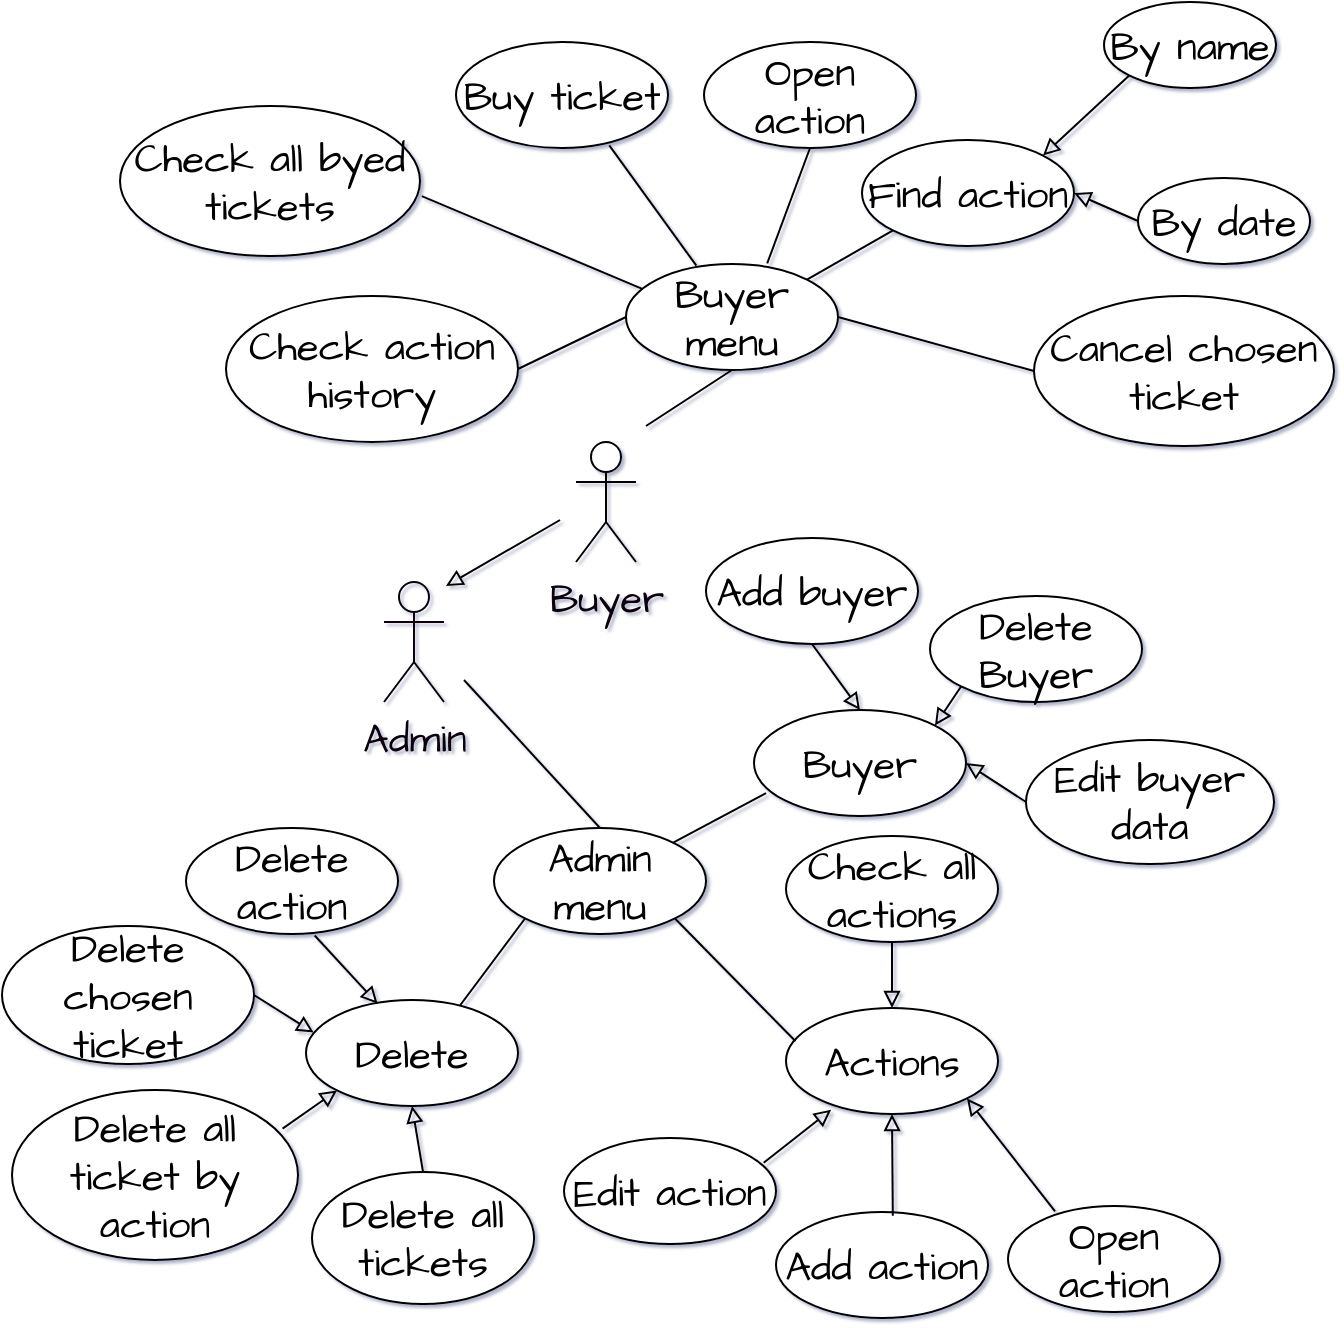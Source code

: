 <mxfile version="21.1.8" type="device">
  <diagram name="Страница 1" id="ebYBxGvxtz_Oh3nTVKpT">
    <mxGraphModel dx="1562" dy="837" grid="0" gridSize="10" guides="1" tooltips="1" connect="1" arrows="1" fold="1" page="1" pageScale="1" pageWidth="1000" pageHeight="1000" background="none" math="0" shadow="1">
      <root>
        <mxCell id="0" />
        <mxCell id="1" parent="0" />
        <mxCell id="l6pqS2dVSHnxyNAQUy2T-1" value="&lt;font color=&quot;#080008&quot;&gt;Admin&lt;/font&gt;" style="shape=umlActor;verticalLabelPosition=bottom;verticalAlign=top;html=1;outlineConnect=0;hachureGap=4;strokeColor=#080008;fontFamily=Architects Daughter;fontSource=https%3A%2F%2Ffonts.googleapis.com%2Fcss%3Ffamily%3DArchitects%2BDaughter;fontSize=20;fontColor=#EEEEEE;fillColor=none;rounded=1;" parent="1" vertex="1">
          <mxGeometry x="338" y="446" width="30" height="60" as="geometry" />
        </mxCell>
        <mxCell id="l6pqS2dVSHnxyNAQUy2T-2" value="&lt;font color=&quot;#080008&quot;&gt;Buyer&lt;/font&gt;" style="shape=umlActor;verticalLabelPosition=bottom;verticalAlign=top;html=1;outlineConnect=0;hachureGap=4;strokeColor=#030303;fontFamily=Architects Daughter;fontSource=https%3A%2F%2Ffonts.googleapis.com%2Fcss%3Ffamily%3DArchitects%2BDaughter;fontSize=20;fontColor=#EEEEEE;fillColor=default;rounded=1;" parent="1" vertex="1">
          <mxGeometry x="434" y="376" width="30" height="60" as="geometry" />
        </mxCell>
        <mxCell id="l6pqS2dVSHnxyNAQUy2T-8" value="" style="endArrow=none;html=1;rounded=1;hachureGap=4;fontFamily=Architects Daughter;fontSource=https%3A%2F%2Ffonts.googleapis.com%2Fcss%3Ffamily%3DArchitects%2BDaughter;fontSize=16;entryX=0.5;entryY=1;entryDx=0;entryDy=0;" parent="1" target="l6pqS2dVSHnxyNAQUy2T-11" edge="1">
          <mxGeometry width="50" height="50" relative="1" as="geometry">
            <mxPoint x="469" y="368" as="sourcePoint" />
            <mxPoint x="543" y="317.0" as="targetPoint" />
          </mxGeometry>
        </mxCell>
        <mxCell id="l6pqS2dVSHnxyNAQUy2T-11" value="Buyer menu" style="ellipse;whiteSpace=wrap;html=1;hachureGap=4;fontFamily=Architects Daughter;fontSource=https%3A%2F%2Ffonts.googleapis.com%2Fcss%3Ffamily%3DArchitects%2BDaughter;fontSize=20;rounded=1;" parent="1" vertex="1">
          <mxGeometry x="459" y="287" width="106" height="53" as="geometry" />
        </mxCell>
        <mxCell id="l6pqS2dVSHnxyNAQUy2T-14" value="" style="endArrow=none;html=1;rounded=1;hachureGap=4;fontFamily=Architects Daughter;fontSource=https%3A%2F%2Ffonts.googleapis.com%2Fcss%3Ffamily%3DArchitects%2BDaughter;fontSize=16;entryX=1;entryY=0.5;entryDx=0;entryDy=0;exitX=0;exitY=0.5;exitDx=0;exitDy=0;" parent="1" source="l6pqS2dVSHnxyNAQUy2T-11" target="l6pqS2dVSHnxyNAQUy2T-15" edge="1">
          <mxGeometry width="50" height="50" relative="1" as="geometry">
            <mxPoint x="408" y="298" as="sourcePoint" />
            <mxPoint x="514" y="240" as="targetPoint" />
          </mxGeometry>
        </mxCell>
        <mxCell id="l6pqS2dVSHnxyNAQUy2T-15" value="Check action history" style="ellipse;whiteSpace=wrap;html=1;hachureGap=4;fontFamily=Architects Daughter;fontSource=https%3A%2F%2Ffonts.googleapis.com%2Fcss%3Ffamily%3DArchitects%2BDaughter;fontSize=20;rounded=1;" parent="1" vertex="1">
          <mxGeometry x="259" y="303" width="146" height="73" as="geometry" />
        </mxCell>
        <mxCell id="l6pqS2dVSHnxyNAQUy2T-16" value="Find action" style="ellipse;whiteSpace=wrap;html=1;hachureGap=4;fontFamily=Architects Daughter;fontSource=https%3A%2F%2Ffonts.googleapis.com%2Fcss%3Ffamily%3DArchitects%2BDaughter;fontSize=20;rounded=1;" parent="1" vertex="1">
          <mxGeometry x="577" y="225" width="106" height="53" as="geometry" />
        </mxCell>
        <mxCell id="l6pqS2dVSHnxyNAQUy2T-17" value="" style="endArrow=none;html=1;rounded=1;hachureGap=4;fontFamily=Architects Daughter;fontSource=https%3A%2F%2Ffonts.googleapis.com%2Fcss%3Ffamily%3DArchitects%2BDaughter;fontSize=16;exitX=1;exitY=0;exitDx=0;exitDy=0;entryX=0;entryY=1;entryDx=0;entryDy=0;" parent="1" source="l6pqS2dVSHnxyNAQUy2T-11" target="l6pqS2dVSHnxyNAQUy2T-16" edge="1">
          <mxGeometry width="50" height="50" relative="1" as="geometry">
            <mxPoint x="522" y="297" as="sourcePoint" />
            <mxPoint x="522" y="22" as="targetPoint" />
          </mxGeometry>
        </mxCell>
        <mxCell id="l6pqS2dVSHnxyNAQUy2T-19" value="" style="endArrow=block;html=1;rounded=1;hachureGap=4;fontFamily=Architects Daughter;fontSource=https%3A%2F%2Ffonts.googleapis.com%2Fcss%3Ffamily%3DArchitects%2BDaughter;fontSize=16;entryX=1;entryY=0;entryDx=0;entryDy=0;exitX=0;exitY=1;exitDx=0;exitDy=0;endFill=0;" parent="1" source="l6pqS2dVSHnxyNAQUy2T-20" target="l6pqS2dVSHnxyNAQUy2T-16" edge="1">
          <mxGeometry width="50" height="50" relative="1" as="geometry">
            <mxPoint x="710" y="192" as="sourcePoint" />
            <mxPoint x="737" y="164" as="targetPoint" />
          </mxGeometry>
        </mxCell>
        <mxCell id="l6pqS2dVSHnxyNAQUy2T-20" value="By name" style="ellipse;whiteSpace=wrap;html=1;hachureGap=4;fontFamily=Architects Daughter;fontSource=https%3A%2F%2Ffonts.googleapis.com%2Fcss%3Ffamily%3DArchitects%2BDaughter;fontSize=20;rounded=1;" parent="1" vertex="1">
          <mxGeometry x="698" y="156" width="86" height="43" as="geometry" />
        </mxCell>
        <mxCell id="l6pqS2dVSHnxyNAQUy2T-21" value="By date" style="ellipse;whiteSpace=wrap;html=1;hachureGap=4;fontFamily=Architects Daughter;fontSource=https%3A%2F%2Ffonts.googleapis.com%2Fcss%3Ffamily%3DArchitects%2BDaughter;fontSize=20;rounded=1;" parent="1" vertex="1">
          <mxGeometry x="715" y="244" width="86" height="43" as="geometry" />
        </mxCell>
        <mxCell id="l6pqS2dVSHnxyNAQUy2T-22" value="" style="endArrow=block;html=1;rounded=1;hachureGap=4;fontFamily=Architects Daughter;fontSource=https%3A%2F%2Ffonts.googleapis.com%2Fcss%3Ffamily%3DArchitects%2BDaughter;fontSize=16;entryX=1;entryY=0.5;entryDx=0;entryDy=0;exitX=0;exitY=0.5;exitDx=0;exitDy=0;endFill=0;" parent="1" source="l6pqS2dVSHnxyNAQUy2T-21" target="l6pqS2dVSHnxyNAQUy2T-16" edge="1">
          <mxGeometry width="50" height="50" relative="1" as="geometry">
            <mxPoint x="721" y="203" as="sourcePoint" />
            <mxPoint x="677" y="243" as="targetPoint" />
          </mxGeometry>
        </mxCell>
        <mxCell id="l6pqS2dVSHnxyNAQUy2T-23" value="Open action" style="ellipse;whiteSpace=wrap;html=1;hachureGap=4;fontFamily=Architects Daughter;fontSource=https%3A%2F%2Ffonts.googleapis.com%2Fcss%3Ffamily%3DArchitects%2BDaughter;fontSize=20;rounded=1;" parent="1" vertex="1">
          <mxGeometry x="498" y="176" width="106" height="53" as="geometry" />
        </mxCell>
        <mxCell id="l6pqS2dVSHnxyNAQUy2T-24" value="" style="endArrow=none;html=1;rounded=1;hachureGap=4;fontFamily=Architects Daughter;fontSource=https%3A%2F%2Ffonts.googleapis.com%2Fcss%3Ffamily%3DArchitects%2BDaughter;fontSize=16;exitX=0.666;exitY=-0.005;exitDx=0;exitDy=0;entryX=0.5;entryY=1;entryDx=0;entryDy=0;exitPerimeter=0;" parent="1" source="l6pqS2dVSHnxyNAQUy2T-11" target="l6pqS2dVSHnxyNAQUy2T-23" edge="1">
          <mxGeometry width="50" height="50" relative="1" as="geometry">
            <mxPoint x="559" y="305" as="sourcePoint" />
            <mxPoint x="603" y="280" as="targetPoint" />
          </mxGeometry>
        </mxCell>
        <mxCell id="l6pqS2dVSHnxyNAQUy2T-25" value="Buy ticket" style="ellipse;whiteSpace=wrap;html=1;hachureGap=4;fontFamily=Architects Daughter;fontSource=https%3A%2F%2Ffonts.googleapis.com%2Fcss%3Ffamily%3DArchitects%2BDaughter;fontSize=20;rounded=1;" parent="1" vertex="1">
          <mxGeometry x="374" y="176" width="106" height="53" as="geometry" />
        </mxCell>
        <mxCell id="l6pqS2dVSHnxyNAQUy2T-26" value="" style="endArrow=none;html=1;rounded=1;hachureGap=4;fontFamily=Architects Daughter;fontSource=https%3A%2F%2Ffonts.googleapis.com%2Fcss%3Ffamily%3DArchitects%2BDaughter;fontSize=16;exitX=0.332;exitY=0.016;exitDx=0;exitDy=0;entryX=0.723;entryY=0.975;entryDx=0;entryDy=0;exitPerimeter=0;entryPerimeter=0;" parent="1" source="l6pqS2dVSHnxyNAQUy2T-11" target="l6pqS2dVSHnxyNAQUy2T-25" edge="1">
          <mxGeometry width="50" height="50" relative="1" as="geometry">
            <mxPoint x="540" y="297" as="sourcePoint" />
            <mxPoint x="561" y="239" as="targetPoint" />
          </mxGeometry>
        </mxCell>
        <mxCell id="l6pqS2dVSHnxyNAQUy2T-28" value="Check all byed tickets" style="ellipse;whiteSpace=wrap;html=1;hachureGap=4;fontFamily=Architects Daughter;fontSource=https%3A%2F%2Ffonts.googleapis.com%2Fcss%3Ffamily%3DArchitects%2BDaughter;fontSize=20;rounded=1;" parent="1" vertex="1">
          <mxGeometry x="206" y="208" width="150" height="75" as="geometry" />
        </mxCell>
        <mxCell id="l6pqS2dVSHnxyNAQUy2T-29" value="" style="endArrow=none;html=1;rounded=1;hachureGap=4;fontFamily=Architects Daughter;fontSource=https%3A%2F%2Ffonts.googleapis.com%2Fcss%3Ffamily%3DArchitects%2BDaughter;fontSize=16;exitX=0.077;exitY=0.234;exitDx=0;exitDy=0;entryX=1.006;entryY=0.601;entryDx=0;entryDy=0;exitPerimeter=0;entryPerimeter=0;" parent="1" source="l6pqS2dVSHnxyNAQUy2T-11" target="l6pqS2dVSHnxyNAQUy2T-28" edge="1">
          <mxGeometry width="50" height="50" relative="1" as="geometry">
            <mxPoint x="504" y="298" as="sourcePoint" />
            <mxPoint x="461" y="238" as="targetPoint" />
          </mxGeometry>
        </mxCell>
        <mxCell id="l6pqS2dVSHnxyNAQUy2T-30" value="Cancel chosen ticket" style="ellipse;whiteSpace=wrap;html=1;hachureGap=4;fontFamily=Architects Daughter;fontSource=https%3A%2F%2Ffonts.googleapis.com%2Fcss%3Ffamily%3DArchitects%2BDaughter;fontSize=20;rounded=1;" parent="1" vertex="1">
          <mxGeometry x="663" y="303" width="150" height="75" as="geometry" />
        </mxCell>
        <mxCell id="l6pqS2dVSHnxyNAQUy2T-31" value="" style="endArrow=none;html=1;rounded=1;hachureGap=4;fontFamily=Architects Daughter;fontSource=https%3A%2F%2Ffonts.googleapis.com%2Fcss%3Ffamily%3DArchitects%2BDaughter;fontSize=16;exitX=1;exitY=0.5;exitDx=0;exitDy=0;entryX=0;entryY=0.5;entryDx=0;entryDy=0;" parent="1" source="l6pqS2dVSHnxyNAQUy2T-11" target="l6pqS2dVSHnxyNAQUy2T-30" edge="1">
          <mxGeometry width="50" height="50" relative="1" as="geometry">
            <mxPoint x="559" y="305" as="sourcePoint" />
            <mxPoint x="603" y="280" as="targetPoint" />
          </mxGeometry>
        </mxCell>
        <mxCell id="l6pqS2dVSHnxyNAQUy2T-32" value="Admin menu" style="ellipse;whiteSpace=wrap;html=1;hachureGap=4;fontFamily=Architects Daughter;fontSource=https%3A%2F%2Ffonts.googleapis.com%2Fcss%3Ffamily%3DArchitects%2BDaughter;fontSize=20;rounded=1;" parent="1" vertex="1">
          <mxGeometry x="393" y="569" width="106" height="53" as="geometry" />
        </mxCell>
        <mxCell id="l6pqS2dVSHnxyNAQUy2T-33" value="" style="endArrow=none;html=1;rounded=1;hachureGap=4;fontFamily=Architects Daughter;fontSource=https%3A%2F%2Ffonts.googleapis.com%2Fcss%3Ffamily%3DArchitects%2BDaughter;fontSize=16;entryX=0.5;entryY=0;entryDx=0;entryDy=0;" parent="1" target="l6pqS2dVSHnxyNAQUy2T-32" edge="1">
          <mxGeometry width="50" height="50" relative="1" as="geometry">
            <mxPoint x="378" y="495" as="sourcePoint" />
            <mxPoint x="326" y="415" as="targetPoint" />
          </mxGeometry>
        </mxCell>
        <mxCell id="l6pqS2dVSHnxyNAQUy2T-34" value="Buyer" style="ellipse;whiteSpace=wrap;html=1;hachureGap=4;fontFamily=Architects Daughter;fontSource=https%3A%2F%2Ffonts.googleapis.com%2Fcss%3Ffamily%3DArchitects%2BDaughter;fontSize=20;rounded=1;" parent="1" vertex="1">
          <mxGeometry x="523" y="510" width="106" height="53" as="geometry" />
        </mxCell>
        <mxCell id="l6pqS2dVSHnxyNAQUy2T-35" value="" style="endArrow=none;html=1;rounded=1;hachureGap=4;fontFamily=Architects Daughter;fontSource=https%3A%2F%2Ffonts.googleapis.com%2Fcss%3Ffamily%3DArchitects%2BDaughter;fontSize=16;exitX=0.057;exitY=0.784;exitDx=0;exitDy=0;exitPerimeter=0;" parent="1" source="l6pqS2dVSHnxyNAQUy2T-34" target="l6pqS2dVSHnxyNAQUy2T-32" edge="1">
          <mxGeometry width="50" height="50" relative="1" as="geometry">
            <mxPoint x="729" y="573" as="sourcePoint" />
            <mxPoint x="784" y="609" as="targetPoint" />
          </mxGeometry>
        </mxCell>
        <mxCell id="l6pqS2dVSHnxyNAQUy2T-36" value="Add buyer" style="ellipse;whiteSpace=wrap;html=1;hachureGap=4;fontFamily=Architects Daughter;fontSource=https%3A%2F%2Ffonts.googleapis.com%2Fcss%3Ffamily%3DArchitects%2BDaughter;fontSize=20;rounded=1;" parent="1" vertex="1">
          <mxGeometry x="499" y="424" width="106" height="53" as="geometry" />
        </mxCell>
        <mxCell id="l6pqS2dVSHnxyNAQUy2T-37" value="Delete Buyer" style="ellipse;whiteSpace=wrap;html=1;hachureGap=4;fontFamily=Architects Daughter;fontSource=https%3A%2F%2Ffonts.googleapis.com%2Fcss%3Ffamily%3DArchitects%2BDaughter;fontSize=20;rounded=1;" parent="1" vertex="1">
          <mxGeometry x="611" y="453" width="106" height="53" as="geometry" />
        </mxCell>
        <mxCell id="l6pqS2dVSHnxyNAQUy2T-39" value="" style="endArrow=block;html=1;rounded=1;hachureGap=4;fontFamily=Architects Daughter;fontSource=https%3A%2F%2Ffonts.googleapis.com%2Fcss%3Ffamily%3DArchitects%2BDaughter;fontSize=16;entryX=0.5;entryY=0;entryDx=0;entryDy=0;exitX=0.5;exitY=1;exitDx=0;exitDy=0;endFill=0;" parent="1" source="l6pqS2dVSHnxyNAQUy2T-36" target="l6pqS2dVSHnxyNAQUy2T-34" edge="1">
          <mxGeometry width="50" height="50" relative="1" as="geometry">
            <mxPoint x="529" y="243" as="sourcePoint" />
            <mxPoint x="497" y="229" as="targetPoint" />
          </mxGeometry>
        </mxCell>
        <mxCell id="l6pqS2dVSHnxyNAQUy2T-40" value="" style="endArrow=block;html=1;rounded=1;hachureGap=4;fontFamily=Architects Daughter;fontSource=https%3A%2F%2Ffonts.googleapis.com%2Fcss%3Ffamily%3DArchitects%2BDaughter;fontSize=16;entryX=1;entryY=0;entryDx=0;entryDy=0;exitX=0;exitY=1;exitDx=0;exitDy=0;endFill=0;" parent="1" source="l6pqS2dVSHnxyNAQUy2T-37" target="l6pqS2dVSHnxyNAQUy2T-34" edge="1">
          <mxGeometry width="50" height="50" relative="1" as="geometry">
            <mxPoint x="562" y="487" as="sourcePoint" />
            <mxPoint x="586" y="520" as="targetPoint" />
          </mxGeometry>
        </mxCell>
        <mxCell id="l6pqS2dVSHnxyNAQUy2T-41" value="Edit buyer data" style="ellipse;whiteSpace=wrap;html=1;hachureGap=4;fontFamily=Architects Daughter;fontSource=https%3A%2F%2Ffonts.googleapis.com%2Fcss%3Ffamily%3DArchitects%2BDaughter;fontSize=20;rounded=1;" parent="1" vertex="1">
          <mxGeometry x="659" y="525" width="124" height="62" as="geometry" />
        </mxCell>
        <mxCell id="l6pqS2dVSHnxyNAQUy2T-42" value="" style="endArrow=block;html=1;rounded=1;hachureGap=4;fontFamily=Architects Daughter;fontSource=https%3A%2F%2Ffonts.googleapis.com%2Fcss%3Ffamily%3DArchitects%2BDaughter;fontSize=16;entryX=1;entryY=0.5;entryDx=0;entryDy=0;exitX=0;exitY=0.5;exitDx=0;exitDy=0;endFill=0;" parent="1" source="l6pqS2dVSHnxyNAQUy2T-41" target="l6pqS2dVSHnxyNAQUy2T-34" edge="1">
          <mxGeometry width="50" height="50" relative="1" as="geometry">
            <mxPoint x="637" y="508" as="sourcePoint" />
            <mxPoint x="623" y="528" as="targetPoint" />
          </mxGeometry>
        </mxCell>
        <mxCell id="l6pqS2dVSHnxyNAQUy2T-43" value="Actions" style="ellipse;whiteSpace=wrap;html=1;hachureGap=4;fontFamily=Architects Daughter;fontSource=https%3A%2F%2Ffonts.googleapis.com%2Fcss%3Ffamily%3DArchitects%2BDaughter;fontSize=20;rounded=1;" parent="1" vertex="1">
          <mxGeometry x="539" y="659" width="106" height="53" as="geometry" />
        </mxCell>
        <mxCell id="l6pqS2dVSHnxyNAQUy2T-44" value="" style="endArrow=none;html=1;rounded=1;hachureGap=4;fontFamily=Architects Daughter;fontSource=https%3A%2F%2Ffonts.googleapis.com%2Fcss%3Ffamily%3DArchitects%2BDaughter;fontSize=16;exitX=0.045;exitY=0.314;exitDx=0;exitDy=0;exitPerimeter=0;entryX=1;entryY=1;entryDx=0;entryDy=0;" parent="1" source="l6pqS2dVSHnxyNAQUy2T-43" target="l6pqS2dVSHnxyNAQUy2T-32" edge="1">
          <mxGeometry width="50" height="50" relative="1" as="geometry">
            <mxPoint x="539" y="562" as="sourcePoint" />
            <mxPoint x="493" y="586" as="targetPoint" />
          </mxGeometry>
        </mxCell>
        <mxCell id="l6pqS2dVSHnxyNAQUy2T-45" value="Check all actions" style="ellipse;whiteSpace=wrap;html=1;hachureGap=4;fontFamily=Architects Daughter;fontSource=https%3A%2F%2Ffonts.googleapis.com%2Fcss%3Ffamily%3DArchitects%2BDaughter;fontSize=20;rounded=1;" parent="1" vertex="1">
          <mxGeometry x="539" y="573" width="106" height="53" as="geometry" />
        </mxCell>
        <mxCell id="l6pqS2dVSHnxyNAQUy2T-46" value="" style="endArrow=block;html=1;rounded=1;hachureGap=4;fontFamily=Architects Daughter;fontSource=https%3A%2F%2Ffonts.googleapis.com%2Fcss%3Ffamily%3DArchitects%2BDaughter;fontSize=16;exitX=0.5;exitY=1;exitDx=0;exitDy=0;entryX=0.5;entryY=0;entryDx=0;entryDy=0;endFill=0;" parent="1" source="l6pqS2dVSHnxyNAQUy2T-45" target="l6pqS2dVSHnxyNAQUy2T-43" edge="1">
          <mxGeometry width="50" height="50" relative="1" as="geometry">
            <mxPoint x="669" y="566" as="sourcePoint" />
            <mxPoint x="645" y="678" as="targetPoint" />
          </mxGeometry>
        </mxCell>
        <mxCell id="l6pqS2dVSHnxyNAQUy2T-53" value="Open action" style="ellipse;whiteSpace=wrap;html=1;hachureGap=4;fontFamily=Architects Daughter;fontSource=https%3A%2F%2Ffonts.googleapis.com%2Fcss%3Ffamily%3DArchitects%2BDaughter;fontSize=20;rounded=1;" parent="1" vertex="1">
          <mxGeometry x="650" y="758" width="106" height="53" as="geometry" />
        </mxCell>
        <mxCell id="l6pqS2dVSHnxyNAQUy2T-54" value="Add action" style="ellipse;whiteSpace=wrap;html=1;hachureGap=4;fontFamily=Architects Daughter;fontSource=https%3A%2F%2Ffonts.googleapis.com%2Fcss%3Ffamily%3DArchitects%2BDaughter;fontSize=20;rounded=1;" parent="1" vertex="1">
          <mxGeometry x="534" y="761" width="106" height="53" as="geometry" />
        </mxCell>
        <mxCell id="l6pqS2dVSHnxyNAQUy2T-55" value="" style="endArrow=block;html=1;rounded=1;hachureGap=4;fontFamily=Architects Daughter;fontSource=https%3A%2F%2Ffonts.googleapis.com%2Fcss%3Ffamily%3DArchitects%2BDaughter;fontSize=16;entryX=1;entryY=1;entryDx=0;entryDy=0;exitX=0.222;exitY=0.05;exitDx=0;exitDy=0;exitPerimeter=0;endFill=0;" parent="1" source="l6pqS2dVSHnxyNAQUy2T-53" target="l6pqS2dVSHnxyNAQUy2T-43" edge="1">
          <mxGeometry width="50" height="50" relative="1" as="geometry">
            <mxPoint x="673" y="708" as="sourcePoint" />
            <mxPoint x="647" y="710" as="targetPoint" />
          </mxGeometry>
        </mxCell>
        <mxCell id="l6pqS2dVSHnxyNAQUy2T-56" value="" style="endArrow=block;html=1;rounded=1;hachureGap=4;fontFamily=Architects Daughter;fontSource=https%3A%2F%2Ffonts.googleapis.com%2Fcss%3Ffamily%3DArchitects%2BDaughter;fontSize=16;entryX=0.5;entryY=1;entryDx=0;entryDy=0;exitX=0.551;exitY=0.035;exitDx=0;exitDy=0;exitPerimeter=0;endFill=0;" parent="1" source="l6pqS2dVSHnxyNAQUy2T-54" target="l6pqS2dVSHnxyNAQUy2T-43" edge="1">
          <mxGeometry width="50" height="50" relative="1" as="geometry">
            <mxPoint x="684" y="771" as="sourcePoint" />
            <mxPoint x="639" y="714" as="targetPoint" />
          </mxGeometry>
        </mxCell>
        <mxCell id="l6pqS2dVSHnxyNAQUy2T-57" value="Edit action" style="ellipse;whiteSpace=wrap;html=1;hachureGap=4;fontFamily=Architects Daughter;fontSource=https%3A%2F%2Ffonts.googleapis.com%2Fcss%3Ffamily%3DArchitects%2BDaughter;fontSize=20;rounded=1;" parent="1" vertex="1">
          <mxGeometry x="428" y="724" width="106" height="53" as="geometry" />
        </mxCell>
        <mxCell id="l6pqS2dVSHnxyNAQUy2T-58" value="" style="endArrow=block;html=1;rounded=1;hachureGap=4;fontFamily=Architects Daughter;fontSource=https%3A%2F%2Ffonts.googleapis.com%2Fcss%3Ffamily%3DArchitects%2BDaughter;fontSize=16;entryX=0.213;entryY=0.96;entryDx=0;entryDy=0;exitX=0.942;exitY=0.234;exitDx=0;exitDy=0;exitPerimeter=0;entryPerimeter=0;endFill=0;" parent="1" source="l6pqS2dVSHnxyNAQUy2T-57" target="l6pqS2dVSHnxyNAQUy2T-43" edge="1">
          <mxGeometry width="50" height="50" relative="1" as="geometry">
            <mxPoint x="602" y="773" as="sourcePoint" />
            <mxPoint x="602" y="722" as="targetPoint" />
          </mxGeometry>
        </mxCell>
        <mxCell id="l6pqS2dVSHnxyNAQUy2T-59" value="Delete" style="ellipse;whiteSpace=wrap;html=1;hachureGap=4;fontFamily=Architects Daughter;fontSource=https%3A%2F%2Ffonts.googleapis.com%2Fcss%3Ffamily%3DArchitects%2BDaughter;fontSize=20;rounded=1;" parent="1" vertex="1">
          <mxGeometry x="299" y="655" width="106" height="53" as="geometry" />
        </mxCell>
        <mxCell id="l6pqS2dVSHnxyNAQUy2T-63" value="" style="endArrow=block;html=1;rounded=1;hachureGap=4;fontFamily=Architects Daughter;fontSource=https%3A%2F%2Ffonts.googleapis.com%2Fcss%3Ffamily%3DArchitects%2BDaughter;fontSize=16;endFill=0;" parent="1" edge="1">
          <mxGeometry width="50" height="50" relative="1" as="geometry">
            <mxPoint x="426" y="415" as="sourcePoint" />
            <mxPoint x="369" y="448" as="targetPoint" />
          </mxGeometry>
        </mxCell>
        <mxCell id="l6pqS2dVSHnxyNAQUy2T-64" value="" style="endArrow=none;html=1;rounded=1;hachureGap=4;fontFamily=Architects Daughter;fontSource=https%3A%2F%2Ffonts.googleapis.com%2Fcss%3Ffamily%3DArchitects%2BDaughter;fontSize=16;entryX=0;entryY=1;entryDx=0;entryDy=0;exitX=0.728;exitY=0.047;exitDx=0;exitDy=0;exitPerimeter=0;" parent="1" source="l6pqS2dVSHnxyNAQUy2T-59" target="l6pqS2dVSHnxyNAQUy2T-32" edge="1">
          <mxGeometry width="50" height="50" relative="1" as="geometry">
            <mxPoint x="346" y="636" as="sourcePoint" />
            <mxPoint x="456" y="579" as="targetPoint" />
          </mxGeometry>
        </mxCell>
        <mxCell id="l6pqS2dVSHnxyNAQUy2T-65" value="Delete action" style="ellipse;whiteSpace=wrap;html=1;hachureGap=4;fontFamily=Architects Daughter;fontSource=https%3A%2F%2Ffonts.googleapis.com%2Fcss%3Ffamily%3DArchitects%2BDaughter;fontSize=20;rounded=1;" parent="1" vertex="1">
          <mxGeometry x="239" y="569" width="106" height="53" as="geometry" />
        </mxCell>
        <mxCell id="l6pqS2dVSHnxyNAQUy2T-66" value="" style="endArrow=block;html=1;rounded=1;hachureGap=4;fontFamily=Architects Daughter;fontSource=https%3A%2F%2Ffonts.googleapis.com%2Fcss%3Ffamily%3DArchitects%2BDaughter;fontSize=16;entryX=0.338;entryY=0.036;entryDx=0;entryDy=0;exitX=0.607;exitY=1.014;exitDx=0;exitDy=0;exitPerimeter=0;entryPerimeter=0;endFill=0;" parent="1" source="l6pqS2dVSHnxyNAQUy2T-65" target="l6pqS2dVSHnxyNAQUy2T-59" edge="1">
          <mxGeometry width="50" height="50" relative="1" as="geometry">
            <mxPoint x="538" y="746" as="sourcePoint" />
            <mxPoint x="572" y="720" as="targetPoint" />
          </mxGeometry>
        </mxCell>
        <mxCell id="l6pqS2dVSHnxyNAQUy2T-67" value="Delete chosen ticket" style="ellipse;whiteSpace=wrap;html=1;hachureGap=4;fontFamily=Architects Daughter;fontSource=https%3A%2F%2Ffonts.googleapis.com%2Fcss%3Ffamily%3DArchitects%2BDaughter;fontSize=20;rounded=1;" parent="1" vertex="1">
          <mxGeometry x="147" y="618" width="126" height="69" as="geometry" />
        </mxCell>
        <mxCell id="l6pqS2dVSHnxyNAQUy2T-68" value="" style="endArrow=block;html=1;rounded=1;hachureGap=4;fontFamily=Architects Daughter;fontSource=https%3A%2F%2Ffonts.googleapis.com%2Fcss%3Ffamily%3DArchitects%2BDaughter;fontSize=16;entryX=0.036;entryY=0.307;entryDx=0;entryDy=0;exitX=1;exitY=0.5;exitDx=0;exitDy=0;entryPerimeter=0;endFill=0;" parent="1" source="l6pqS2dVSHnxyNAQUy2T-67" target="l6pqS2dVSHnxyNAQUy2T-59" edge="1">
          <mxGeometry width="50" height="50" relative="1" as="geometry">
            <mxPoint x="313" y="633" as="sourcePoint" />
            <mxPoint x="345" y="667" as="targetPoint" />
          </mxGeometry>
        </mxCell>
        <mxCell id="l6pqS2dVSHnxyNAQUy2T-69" value="Delete all ticket by action" style="ellipse;whiteSpace=wrap;html=1;hachureGap=4;fontFamily=Architects Daughter;fontSource=https%3A%2F%2Ffonts.googleapis.com%2Fcss%3Ffamily%3DArchitects%2BDaughter;fontSize=20;rounded=1;" parent="1" vertex="1">
          <mxGeometry x="152" y="700" width="143" height="85" as="geometry" />
        </mxCell>
        <mxCell id="l6pqS2dVSHnxyNAQUy2T-70" value="" style="endArrow=block;html=1;rounded=1;hachureGap=4;fontFamily=Architects Daughter;fontSource=https%3A%2F%2Ffonts.googleapis.com%2Fcss%3Ffamily%3DArchitects%2BDaughter;fontSize=16;entryX=0;entryY=1;entryDx=0;entryDy=0;exitX=0.946;exitY=0.227;exitDx=0;exitDy=0;exitPerimeter=0;endFill=0;" parent="1" source="l6pqS2dVSHnxyNAQUy2T-69" target="l6pqS2dVSHnxyNAQUy2T-59" edge="1">
          <mxGeometry width="50" height="50" relative="1" as="geometry">
            <mxPoint x="283" y="663" as="sourcePoint" />
            <mxPoint x="313" y="681" as="targetPoint" />
          </mxGeometry>
        </mxCell>
        <mxCell id="l6pqS2dVSHnxyNAQUy2T-71" value="Delete all tickets" style="ellipse;whiteSpace=wrap;html=1;hachureGap=4;fontFamily=Architects Daughter;fontSource=https%3A%2F%2Ffonts.googleapis.com%2Fcss%3Ffamily%3DArchitects%2BDaughter;fontSize=20;rounded=1;" parent="1" vertex="1">
          <mxGeometry x="302" y="741" width="111.04" height="66" as="geometry" />
        </mxCell>
        <mxCell id="l6pqS2dVSHnxyNAQUy2T-72" value="" style="endArrow=block;html=1;rounded=1;hachureGap=4;fontFamily=Architects Daughter;fontSource=https%3A%2F%2Ffonts.googleapis.com%2Fcss%3Ffamily%3DArchitects%2BDaughter;fontSize=16;entryX=0.5;entryY=1;entryDx=0;entryDy=0;exitX=0.5;exitY=0;exitDx=0;exitDy=0;endFill=0;" parent="1" source="l6pqS2dVSHnxyNAQUy2T-71" target="l6pqS2dVSHnxyNAQUy2T-59" edge="1">
          <mxGeometry width="50" height="50" relative="1" as="geometry">
            <mxPoint x="313" y="633" as="sourcePoint" />
            <mxPoint x="345" y="667" as="targetPoint" />
          </mxGeometry>
        </mxCell>
      </root>
    </mxGraphModel>
  </diagram>
</mxfile>
